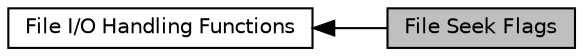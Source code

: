 digraph "File Seek Flags"
{
  edge [fontname="Helvetica",fontsize="10",labelfontname="Helvetica",labelfontsize="10"];
  node [fontname="Helvetica",fontsize="10",shape=box];
  rankdir=LR;
  Node1 [label="File Seek Flags",height=0.2,width=0.4,color="black", fillcolor="grey75", style="filled", fontcolor="black",tooltip=" "];
  Node2 [label="File I/O Handling Functions",height=0.2,width=0.4,color="black", fillcolor="white", style="filled",URL="$group__apr__file__io.html",tooltip=" "];
  Node2->Node1 [shape=plaintext, dir="back", style="solid"];
}
